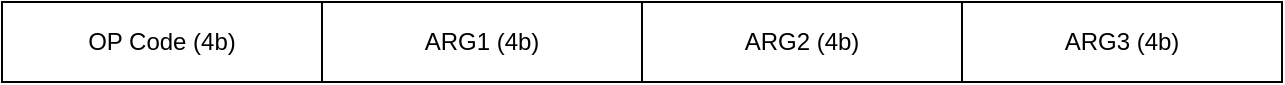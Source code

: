 <mxfile version="22.1.2" type="device">
  <diagram name="Page-1" id="kr_Ua-riBkt2L6OURqKy">
    <mxGraphModel dx="842" dy="506" grid="1" gridSize="10" guides="1" tooltips="1" connect="1" arrows="1" fold="1" page="1" pageScale="1" pageWidth="850" pageHeight="1100" math="0" shadow="0">
      <root>
        <mxCell id="0" />
        <mxCell id="1" parent="0" />
        <mxCell id="Efaht33CmfVuNj-bwU9T-1" value="OP Code (4b)" style="rounded=0;whiteSpace=wrap;html=1;" vertex="1" parent="1">
          <mxGeometry x="240" y="400" width="160" height="40" as="geometry" />
        </mxCell>
        <mxCell id="Efaht33CmfVuNj-bwU9T-2" value="ARG1 (4b)" style="rounded=0;whiteSpace=wrap;html=1;" vertex="1" parent="1">
          <mxGeometry x="400" y="400" width="160" height="40" as="geometry" />
        </mxCell>
        <mxCell id="Efaht33CmfVuNj-bwU9T-3" value="ARG2 (4b)" style="rounded=0;whiteSpace=wrap;html=1;" vertex="1" parent="1">
          <mxGeometry x="560" y="400" width="160" height="40" as="geometry" />
        </mxCell>
        <mxCell id="Efaht33CmfVuNj-bwU9T-4" value="ARG3 (4b)" style="rounded=0;whiteSpace=wrap;html=1;" vertex="1" parent="1">
          <mxGeometry x="720" y="400" width="160" height="40" as="geometry" />
        </mxCell>
      </root>
    </mxGraphModel>
  </diagram>
</mxfile>
